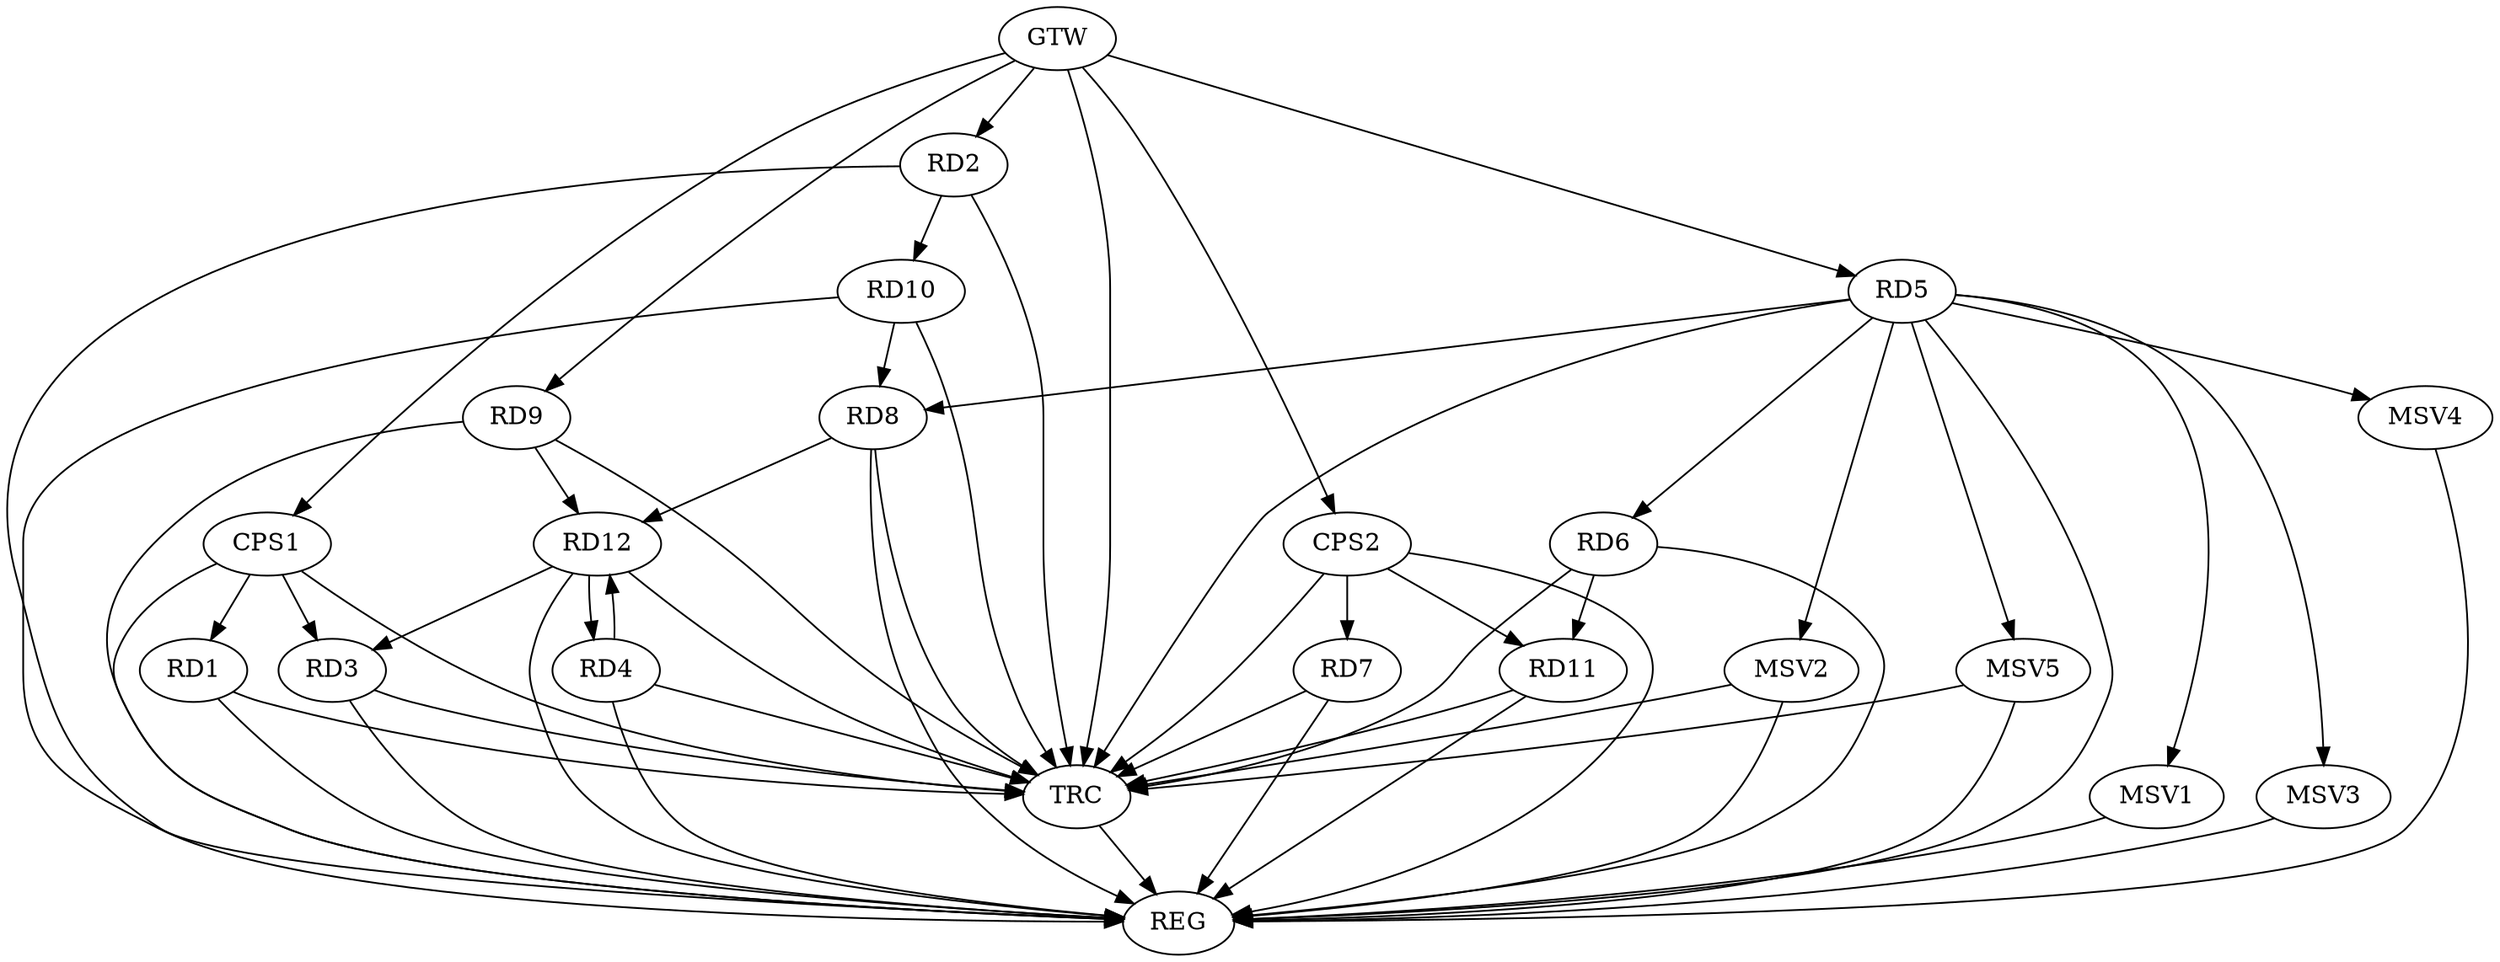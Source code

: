 strict digraph G {
  RD1 [ label="RD1" ];
  RD2 [ label="RD2" ];
  RD3 [ label="RD3" ];
  RD4 [ label="RD4" ];
  RD5 [ label="RD5" ];
  RD6 [ label="RD6" ];
  RD7 [ label="RD7" ];
  RD8 [ label="RD8" ];
  RD9 [ label="RD9" ];
  RD10 [ label="RD10" ];
  RD11 [ label="RD11" ];
  RD12 [ label="RD12" ];
  CPS1 [ label="CPS1" ];
  CPS2 [ label="CPS2" ];
  GTW [ label="GTW" ];
  REG [ label="REG" ];
  TRC [ label="TRC" ];
  MSV1 [ label="MSV1" ];
  MSV2 [ label="MSV2" ];
  MSV3 [ label="MSV3" ];
  MSV4 [ label="MSV4" ];
  MSV5 [ label="MSV5" ];
  RD2 -> RD10;
  RD12 -> RD3;
  RD4 -> RD12;
  RD12 -> RD4;
  RD5 -> RD6;
  RD5 -> RD8;
  RD6 -> RD11;
  RD10 -> RD8;
  RD8 -> RD12;
  RD9 -> RD12;
  CPS1 -> RD1;
  CPS1 -> RD3;
  CPS2 -> RD7;
  CPS2 -> RD11;
  GTW -> RD2;
  GTW -> RD5;
  GTW -> RD9;
  GTW -> CPS1;
  GTW -> CPS2;
  RD1 -> REG;
  RD2 -> REG;
  RD3 -> REG;
  RD4 -> REG;
  RD5 -> REG;
  RD6 -> REG;
  RD7 -> REG;
  RD8 -> REG;
  RD9 -> REG;
  RD10 -> REG;
  RD11 -> REG;
  RD12 -> REG;
  CPS1 -> REG;
  CPS2 -> REG;
  RD1 -> TRC;
  RD2 -> TRC;
  RD3 -> TRC;
  RD4 -> TRC;
  RD5 -> TRC;
  RD6 -> TRC;
  RD7 -> TRC;
  RD8 -> TRC;
  RD9 -> TRC;
  RD10 -> TRC;
  RD11 -> TRC;
  RD12 -> TRC;
  CPS1 -> TRC;
  CPS2 -> TRC;
  GTW -> TRC;
  TRC -> REG;
  RD5 -> MSV1;
  MSV1 -> REG;
  RD5 -> MSV2;
  MSV2 -> REG;
  MSV2 -> TRC;
  RD5 -> MSV3;
  MSV3 -> REG;
  RD5 -> MSV4;
  MSV4 -> REG;
  RD5 -> MSV5;
  MSV5 -> REG;
  MSV5 -> TRC;
}
